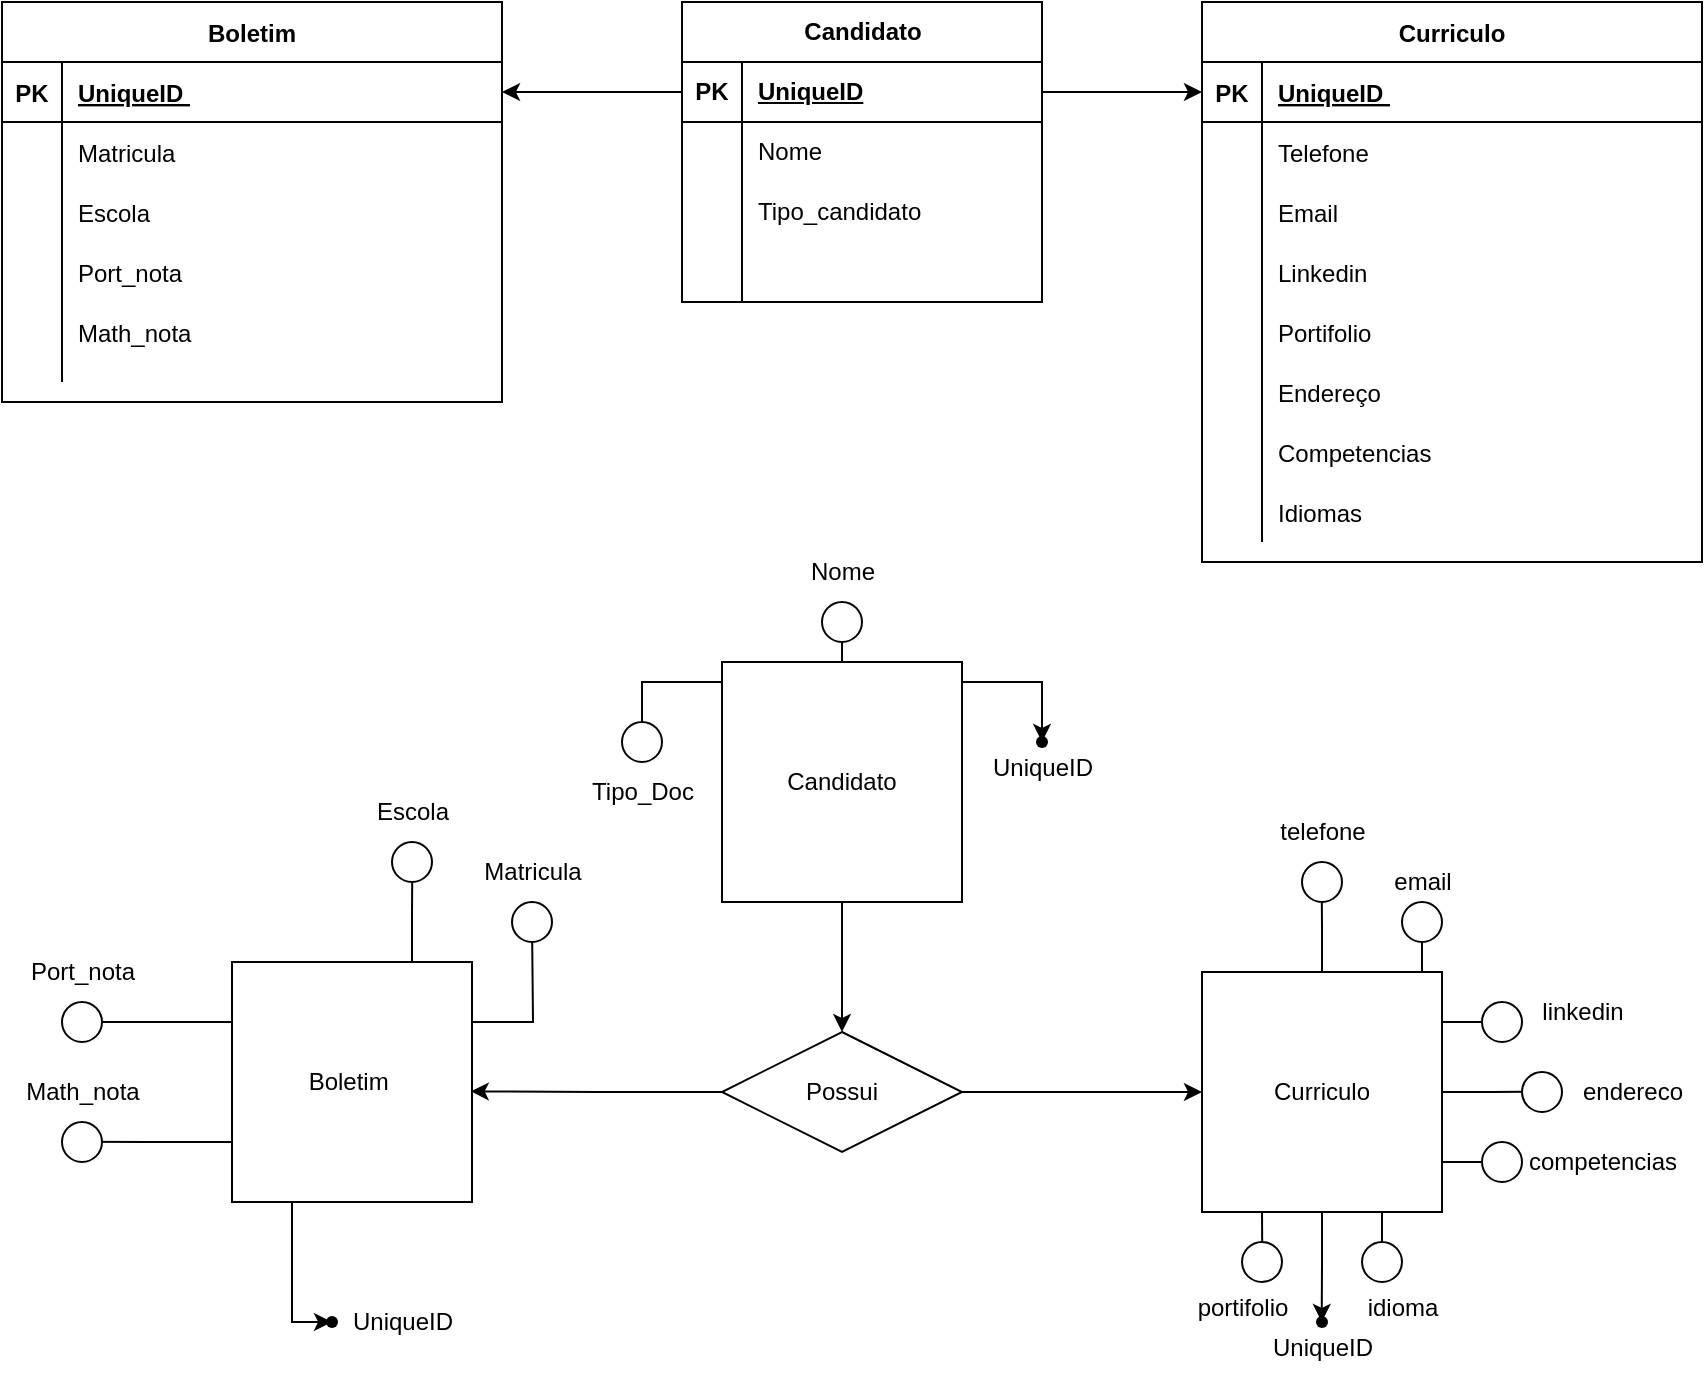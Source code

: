 <mxfile version="24.7.17">
  <diagram id="R2lEEEUBdFMjLlhIrx00" name="Page-1">
    <mxGraphModel dx="1687" dy="2008" grid="1" gridSize="10" guides="1" tooltips="1" connect="1" arrows="1" fold="1" page="1" pageScale="1" pageWidth="850" pageHeight="1100" math="0" shadow="0" extFonts="Permanent Marker^https://fonts.googleapis.com/css?family=Permanent+Marker">
      <root>
        <mxCell id="0" />
        <mxCell id="1" parent="0" />
        <mxCell id="dqNK5a16Y8VLrEaWrUWn-21" style="edgeStyle=orthogonalEdgeStyle;rounded=0;orthogonalLoop=1;jettySize=auto;html=1;exitX=0.25;exitY=1;exitDx=0;exitDy=0;" parent="1" source="dqNK5a16Y8VLrEaWrUWn-1" edge="1">
          <mxGeometry relative="1" as="geometry">
            <mxPoint x="165" y="640" as="targetPoint" />
            <Array as="points">
              <mxPoint x="145" y="640" />
            </Array>
          </mxGeometry>
        </mxCell>
        <mxCell id="dqNK5a16Y8VLrEaWrUWn-73" style="edgeStyle=orthogonalEdgeStyle;rounded=0;orthogonalLoop=1;jettySize=auto;html=1;exitX=0.75;exitY=0;exitDx=0;exitDy=0;" parent="1" source="dqNK5a16Y8VLrEaWrUWn-1" edge="1">
          <mxGeometry relative="1" as="geometry">
            <mxPoint x="205.167" y="410" as="targetPoint" />
          </mxGeometry>
        </mxCell>
        <mxCell id="dqNK5a16Y8VLrEaWrUWn-76" style="edgeStyle=orthogonalEdgeStyle;rounded=0;orthogonalLoop=1;jettySize=auto;html=1;exitX=1;exitY=0.25;exitDx=0;exitDy=0;" parent="1" source="dqNK5a16Y8VLrEaWrUWn-1" edge="1">
          <mxGeometry relative="1" as="geometry">
            <mxPoint x="265" y="440" as="targetPoint" />
          </mxGeometry>
        </mxCell>
        <mxCell id="zaPjLl4jsTZHQY9-oWPF-1" style="edgeStyle=orthogonalEdgeStyle;rounded=0;orthogonalLoop=1;jettySize=auto;html=1;exitX=0;exitY=0.25;exitDx=0;exitDy=0;" parent="1" source="dqNK5a16Y8VLrEaWrUWn-1" edge="1">
          <mxGeometry relative="1" as="geometry">
            <mxPoint x="40" y="490" as="targetPoint" />
          </mxGeometry>
        </mxCell>
        <mxCell id="zaPjLl4jsTZHQY9-oWPF-10" style="edgeStyle=orthogonalEdgeStyle;rounded=0;orthogonalLoop=1;jettySize=auto;html=1;exitX=0;exitY=0.75;exitDx=0;exitDy=0;" parent="1" source="dqNK5a16Y8VLrEaWrUWn-1" edge="1">
          <mxGeometry relative="1" as="geometry">
            <mxPoint x="30" y="549.857" as="targetPoint" />
          </mxGeometry>
        </mxCell>
        <mxCell id="dqNK5a16Y8VLrEaWrUWn-1" value="Boletim&amp;nbsp;" style="whiteSpace=wrap;html=1;aspect=fixed;" parent="1" vertex="1">
          <mxGeometry x="115" y="460" width="120" height="120" as="geometry" />
        </mxCell>
        <mxCell id="dqNK5a16Y8VLrEaWrUWn-22" value="" style="shape=waypoint;sketch=0;fillStyle=solid;size=6;pointerEvents=1;points=[];fillColor=none;resizable=0;rotatable=0;perimeter=centerPerimeter;snapToPoint=1;" parent="1" vertex="1">
          <mxGeometry x="155" y="630" width="20" height="20" as="geometry" />
        </mxCell>
        <mxCell id="dqNK5a16Y8VLrEaWrUWn-23" value="UniqueID" style="text;html=1;align=center;verticalAlign=middle;resizable=0;points=[];autosize=1;strokeColor=none;fillColor=none;" parent="1" vertex="1">
          <mxGeometry x="165" y="625" width="70" height="30" as="geometry" />
        </mxCell>
        <mxCell id="dqNK5a16Y8VLrEaWrUWn-74" value="" style="ellipse;whiteSpace=wrap;html=1;aspect=fixed;" parent="1" vertex="1">
          <mxGeometry x="195" y="400" width="20" height="20" as="geometry" />
        </mxCell>
        <mxCell id="dqNK5a16Y8VLrEaWrUWn-75" value="Escola" style="text;html=1;align=center;verticalAlign=middle;resizable=0;points=[];autosize=1;strokeColor=none;fillColor=none;" parent="1" vertex="1">
          <mxGeometry x="175" y="370" width="60" height="30" as="geometry" />
        </mxCell>
        <mxCell id="dqNK5a16Y8VLrEaWrUWn-77" value="" style="ellipse;whiteSpace=wrap;html=1;aspect=fixed;" parent="1" vertex="1">
          <mxGeometry x="255" y="430" width="20" height="20" as="geometry" />
        </mxCell>
        <mxCell id="dqNK5a16Y8VLrEaWrUWn-84" value="Matricula" style="text;html=1;align=center;verticalAlign=middle;resizable=0;points=[];autosize=1;strokeColor=none;fillColor=none;" parent="1" vertex="1">
          <mxGeometry x="230" y="400" width="70" height="30" as="geometry" />
        </mxCell>
        <mxCell id="zaPjLl4jsTZHQY9-oWPF-2" value="" style="ellipse;whiteSpace=wrap;html=1;aspect=fixed;" parent="1" vertex="1">
          <mxGeometry x="30" y="480" width="20" height="20" as="geometry" />
        </mxCell>
        <mxCell id="zaPjLl4jsTZHQY9-oWPF-11" value="" style="ellipse;whiteSpace=wrap;html=1;aspect=fixed;" parent="1" vertex="1">
          <mxGeometry x="30" y="540" width="20" height="20" as="geometry" />
        </mxCell>
        <mxCell id="zaPjLl4jsTZHQY9-oWPF-13" value="Port_nota" style="text;html=1;align=center;verticalAlign=middle;resizable=0;points=[];autosize=1;strokeColor=none;fillColor=none;" parent="1" vertex="1">
          <mxGeometry y="450" width="80" height="30" as="geometry" />
        </mxCell>
        <mxCell id="zaPjLl4jsTZHQY9-oWPF-14" value="Math_nota" style="text;html=1;align=center;verticalAlign=middle;resizable=0;points=[];autosize=1;strokeColor=none;fillColor=none;" parent="1" vertex="1">
          <mxGeometry y="510" width="80" height="30" as="geometry" />
        </mxCell>
        <mxCell id="zaPjLl4jsTZHQY9-oWPF-19" value="" style="group" parent="1" vertex="1" connectable="0">
          <mxGeometry y="-20" width="250" height="230" as="geometry" />
        </mxCell>
        <mxCell id="C-vyLk0tnHw3VtMMgP7b-23" value="Boletim" style="shape=table;startSize=30;container=1;collapsible=1;childLayout=tableLayout;fixedRows=1;rowLines=0;fontStyle=1;align=center;resizeLast=1;" parent="zaPjLl4jsTZHQY9-oWPF-19" vertex="1">
          <mxGeometry width="250" height="200" as="geometry" />
        </mxCell>
        <mxCell id="C-vyLk0tnHw3VtMMgP7b-24" value="" style="shape=partialRectangle;collapsible=0;dropTarget=0;pointerEvents=0;fillColor=none;points=[[0,0.5],[1,0.5]];portConstraint=eastwest;top=0;left=0;right=0;bottom=1;" parent="C-vyLk0tnHw3VtMMgP7b-23" vertex="1">
          <mxGeometry y="30" width="250" height="30" as="geometry" />
        </mxCell>
        <mxCell id="C-vyLk0tnHw3VtMMgP7b-25" value="PK" style="shape=partialRectangle;overflow=hidden;connectable=0;fillColor=none;top=0;left=0;bottom=0;right=0;fontStyle=1;" parent="C-vyLk0tnHw3VtMMgP7b-24" vertex="1">
          <mxGeometry width="30" height="30" as="geometry">
            <mxRectangle width="30" height="30" as="alternateBounds" />
          </mxGeometry>
        </mxCell>
        <mxCell id="C-vyLk0tnHw3VtMMgP7b-26" value="UniqueID " style="shape=partialRectangle;overflow=hidden;connectable=0;fillColor=none;top=0;left=0;bottom=0;right=0;align=left;spacingLeft=6;fontStyle=5;" parent="C-vyLk0tnHw3VtMMgP7b-24" vertex="1">
          <mxGeometry x="30" width="220" height="30" as="geometry">
            <mxRectangle width="220" height="30" as="alternateBounds" />
          </mxGeometry>
        </mxCell>
        <mxCell id="C-vyLk0tnHw3VtMMgP7b-27" value="" style="shape=partialRectangle;collapsible=0;dropTarget=0;pointerEvents=0;fillColor=none;points=[[0,0.5],[1,0.5]];portConstraint=eastwest;top=0;left=0;right=0;bottom=0;" parent="C-vyLk0tnHw3VtMMgP7b-23" vertex="1">
          <mxGeometry y="60" width="250" height="30" as="geometry" />
        </mxCell>
        <mxCell id="C-vyLk0tnHw3VtMMgP7b-28" value="" style="shape=partialRectangle;overflow=hidden;connectable=0;fillColor=none;top=0;left=0;bottom=0;right=0;" parent="C-vyLk0tnHw3VtMMgP7b-27" vertex="1">
          <mxGeometry width="30" height="30" as="geometry">
            <mxRectangle width="30" height="30" as="alternateBounds" />
          </mxGeometry>
        </mxCell>
        <mxCell id="C-vyLk0tnHw3VtMMgP7b-29" value="" style="shape=partialRectangle;overflow=hidden;connectable=0;fillColor=none;top=0;left=0;bottom=0;right=0;align=left;spacingLeft=6;" parent="C-vyLk0tnHw3VtMMgP7b-27" vertex="1">
          <mxGeometry x="30" width="220" height="30" as="geometry">
            <mxRectangle width="220" height="30" as="alternateBounds" />
          </mxGeometry>
        </mxCell>
        <mxCell id="dqNK5a16Y8VLrEaWrUWn-65" value="Matricula " style="shape=partialRectangle;overflow=hidden;connectable=0;fillColor=none;top=0;left=0;bottom=0;right=0;align=left;spacingLeft=6;" parent="zaPjLl4jsTZHQY9-oWPF-19" vertex="1">
          <mxGeometry x="30" y="60" width="220" height="30" as="geometry">
            <mxRectangle width="220" height="30" as="alternateBounds" />
          </mxGeometry>
        </mxCell>
        <mxCell id="dqNK5a16Y8VLrEaWrUWn-67" value="Escola " style="shape=partialRectangle;overflow=hidden;connectable=0;fillColor=none;top=0;left=0;bottom=0;right=0;align=left;spacingLeft=6;" parent="zaPjLl4jsTZHQY9-oWPF-19" vertex="1">
          <mxGeometry x="30" y="90" width="220" height="30" as="geometry">
            <mxRectangle width="220" height="30" as="alternateBounds" />
          </mxGeometry>
        </mxCell>
        <mxCell id="dqNK5a16Y8VLrEaWrUWn-70" value="" style="endArrow=none;html=1;rounded=0;entryX=0.121;entryY=1.031;entryDx=0;entryDy=0;entryPerimeter=0;" parent="zaPjLl4jsTZHQY9-oWPF-19" edge="1">
          <mxGeometry width="50" height="50" relative="1" as="geometry">
            <mxPoint x="30" y="190" as="sourcePoint" />
            <mxPoint x="30" y="90.0" as="targetPoint" />
          </mxGeometry>
        </mxCell>
        <mxCell id="zaPjLl4jsTZHQY9-oWPF-17" value="Port_nota" style="shape=partialRectangle;overflow=hidden;connectable=0;fillColor=none;top=0;left=0;bottom=0;right=0;align=left;spacingLeft=6;" parent="zaPjLl4jsTZHQY9-oWPF-19" vertex="1">
          <mxGeometry x="30" y="120" width="220" height="30" as="geometry">
            <mxRectangle width="220" height="30" as="alternateBounds" />
          </mxGeometry>
        </mxCell>
        <mxCell id="zaPjLl4jsTZHQY9-oWPF-18" value="Math_nota" style="shape=partialRectangle;overflow=hidden;connectable=0;fillColor=none;top=0;left=0;bottom=0;right=0;align=left;spacingLeft=6;" parent="zaPjLl4jsTZHQY9-oWPF-19" vertex="1">
          <mxGeometry x="30" y="150" width="220" height="30" as="geometry">
            <mxRectangle width="220" height="30" as="alternateBounds" />
          </mxGeometry>
        </mxCell>
        <mxCell id="zaPjLl4jsTZHQY9-oWPF-55" style="edgeStyle=orthogonalEdgeStyle;rounded=0;orthogonalLoop=1;jettySize=auto;html=1;exitX=0;exitY=0.5;exitDx=0;exitDy=0;entryX=1;entryY=0.5;entryDx=0;entryDy=0;" parent="1" source="zaPjLl4jsTZHQY9-oWPF-43" target="C-vyLk0tnHw3VtMMgP7b-24" edge="1">
          <mxGeometry relative="1" as="geometry" />
        </mxCell>
        <mxCell id="zaPjLl4jsTZHQY9-oWPF-56" style="edgeStyle=orthogonalEdgeStyle;rounded=0;orthogonalLoop=1;jettySize=auto;html=1;exitX=1;exitY=0.5;exitDx=0;exitDy=0;entryX=0;entryY=0.5;entryDx=0;entryDy=0;" parent="1" source="zaPjLl4jsTZHQY9-oWPF-43" target="zaPjLl4jsTZHQY9-oWPF-22" edge="1">
          <mxGeometry relative="1" as="geometry" />
        </mxCell>
        <mxCell id="zaPjLl4jsTZHQY9-oWPF-64" style="edgeStyle=orthogonalEdgeStyle;rounded=0;orthogonalLoop=1;jettySize=auto;html=1;exitX=1;exitY=0.5;exitDx=0;exitDy=0;entryX=0;entryY=0.5;entryDx=0;entryDy=0;" parent="1" source="zaPjLl4jsTZHQY9-oWPF-57" target="zaPjLl4jsTZHQY9-oWPF-61" edge="1">
          <mxGeometry relative="1" as="geometry" />
        </mxCell>
        <mxCell id="zaPjLl4jsTZHQY9-oWPF-57" value="Possui" style="shape=rhombus;perimeter=rhombusPerimeter;whiteSpace=wrap;html=1;align=center;" parent="1" vertex="1">
          <mxGeometry x="360" y="495" width="120" height="60" as="geometry" />
        </mxCell>
        <mxCell id="zaPjLl4jsTZHQY9-oWPF-62" style="edgeStyle=orthogonalEdgeStyle;rounded=0;orthogonalLoop=1;jettySize=auto;html=1;exitX=0.5;exitY=1;exitDx=0;exitDy=0;entryX=0.5;entryY=0;entryDx=0;entryDy=0;" parent="1" source="zaPjLl4jsTZHQY9-oWPF-60" target="zaPjLl4jsTZHQY9-oWPF-57" edge="1">
          <mxGeometry relative="1" as="geometry" />
        </mxCell>
        <mxCell id="zaPjLl4jsTZHQY9-oWPF-65" style="edgeStyle=orthogonalEdgeStyle;rounded=0;orthogonalLoop=1;jettySize=auto;html=1;exitX=1;exitY=0.25;exitDx=0;exitDy=0;" parent="1" edge="1">
          <mxGeometry relative="1" as="geometry">
            <mxPoint x="520" y="350" as="targetPoint" />
            <mxPoint x="470" y="320" as="sourcePoint" />
            <Array as="points">
              <mxPoint x="520" y="320" />
              <mxPoint x="520" y="350" />
            </Array>
          </mxGeometry>
        </mxCell>
        <mxCell id="zaPjLl4jsTZHQY9-oWPF-66" style="edgeStyle=orthogonalEdgeStyle;rounded=0;orthogonalLoop=1;jettySize=auto;html=1;exitX=0;exitY=0.25;exitDx=0;exitDy=0;" parent="1" source="zaPjLl4jsTZHQY9-oWPF-60" edge="1">
          <mxGeometry relative="1" as="geometry">
            <mxPoint x="320" y="350" as="targetPoint" />
            <Array as="points">
              <mxPoint x="320" y="320" />
            </Array>
          </mxGeometry>
        </mxCell>
        <mxCell id="mfPcfbEMldCuhAB-tBuz-3" style="edgeStyle=orthogonalEdgeStyle;rounded=0;orthogonalLoop=1;jettySize=auto;html=1;exitX=0.5;exitY=0;exitDx=0;exitDy=0;" edge="1" parent="1" source="zaPjLl4jsTZHQY9-oWPF-60">
          <mxGeometry relative="1" as="geometry">
            <mxPoint x="420" y="290" as="targetPoint" />
          </mxGeometry>
        </mxCell>
        <mxCell id="zaPjLl4jsTZHQY9-oWPF-60" value="Candidato" style="whiteSpace=wrap;html=1;aspect=fixed;" parent="1" vertex="1">
          <mxGeometry x="360" y="310" width="120" height="120" as="geometry" />
        </mxCell>
        <mxCell id="zaPjLl4jsTZHQY9-oWPF-71" style="edgeStyle=orthogonalEdgeStyle;rounded=0;orthogonalLoop=1;jettySize=auto;html=1;exitX=0.25;exitY=0;exitDx=0;exitDy=0;" parent="1" source="zaPjLl4jsTZHQY9-oWPF-61" edge="1">
          <mxGeometry relative="1" as="geometry">
            <mxPoint x="630.152" y="464.727" as="targetPoint" />
          </mxGeometry>
        </mxCell>
        <mxCell id="zaPjLl4jsTZHQY9-oWPF-78" style="edgeStyle=orthogonalEdgeStyle;rounded=0;orthogonalLoop=1;jettySize=auto;html=1;exitX=0.5;exitY=0;exitDx=0;exitDy=0;" parent="1" source="zaPjLl4jsTZHQY9-oWPF-61" edge="1">
          <mxGeometry relative="1" as="geometry">
            <mxPoint x="659.848" y="420" as="targetPoint" />
          </mxGeometry>
        </mxCell>
        <mxCell id="zaPjLl4jsTZHQY9-oWPF-79" style="edgeStyle=orthogonalEdgeStyle;rounded=0;orthogonalLoop=1;jettySize=auto;html=1;exitX=0.75;exitY=0;exitDx=0;exitDy=0;" parent="1" source="zaPjLl4jsTZHQY9-oWPF-61" edge="1">
          <mxGeometry relative="1" as="geometry">
            <mxPoint x="710" y="440" as="targetPoint" />
            <Array as="points">
              <mxPoint x="710" y="465" />
              <mxPoint x="710" y="440" />
            </Array>
          </mxGeometry>
        </mxCell>
        <mxCell id="zaPjLl4jsTZHQY9-oWPF-80" style="edgeStyle=orthogonalEdgeStyle;rounded=0;orthogonalLoop=1;jettySize=auto;html=1;exitX=1;exitY=0.25;exitDx=0;exitDy=0;" parent="1" source="zaPjLl4jsTZHQY9-oWPF-61" edge="1">
          <mxGeometry relative="1" as="geometry">
            <mxPoint x="750" y="490" as="targetPoint" />
            <Array as="points">
              <mxPoint x="720" y="490" />
              <mxPoint x="750" y="490" />
            </Array>
          </mxGeometry>
        </mxCell>
        <mxCell id="zaPjLl4jsTZHQY9-oWPF-81" style="edgeStyle=orthogonalEdgeStyle;rounded=0;orthogonalLoop=1;jettySize=auto;html=1;exitX=1;exitY=0.5;exitDx=0;exitDy=0;" parent="1" source="zaPjLl4jsTZHQY9-oWPF-61" edge="1">
          <mxGeometry relative="1" as="geometry">
            <mxPoint x="770" y="524.727" as="targetPoint" />
          </mxGeometry>
        </mxCell>
        <mxCell id="zaPjLl4jsTZHQY9-oWPF-82" style="edgeStyle=orthogonalEdgeStyle;rounded=0;orthogonalLoop=1;jettySize=auto;html=1;exitX=1;exitY=0.75;exitDx=0;exitDy=0;" parent="1" source="zaPjLl4jsTZHQY9-oWPF-61" edge="1">
          <mxGeometry relative="1" as="geometry">
            <mxPoint x="750" y="560" as="targetPoint" />
            <Array as="points">
              <mxPoint x="720" y="560" />
              <mxPoint x="750" y="560" />
            </Array>
          </mxGeometry>
        </mxCell>
        <mxCell id="zaPjLl4jsTZHQY9-oWPF-83" style="edgeStyle=orthogonalEdgeStyle;rounded=0;orthogonalLoop=1;jettySize=auto;html=1;exitX=0.75;exitY=1;exitDx=0;exitDy=0;" parent="1" source="zaPjLl4jsTZHQY9-oWPF-61" edge="1">
          <mxGeometry relative="1" as="geometry">
            <mxPoint x="690" y="610" as="targetPoint" />
          </mxGeometry>
        </mxCell>
        <mxCell id="zaPjLl4jsTZHQY9-oWPF-84" style="edgeStyle=orthogonalEdgeStyle;rounded=0;orthogonalLoop=1;jettySize=auto;html=1;exitX=0.5;exitY=1;exitDx=0;exitDy=0;" parent="1" source="zaPjLl4jsTZHQY9-oWPF-61" edge="1">
          <mxGeometry relative="1" as="geometry">
            <mxPoint x="659.848" y="640" as="targetPoint" />
          </mxGeometry>
        </mxCell>
        <mxCell id="zaPjLl4jsTZHQY9-oWPF-85" style="edgeStyle=orthogonalEdgeStyle;rounded=0;orthogonalLoop=1;jettySize=auto;html=1;exitX=0.25;exitY=1;exitDx=0;exitDy=0;" parent="1" source="zaPjLl4jsTZHQY9-oWPF-61" edge="1">
          <mxGeometry relative="1" as="geometry">
            <mxPoint x="630.152" y="610" as="targetPoint" />
          </mxGeometry>
        </mxCell>
        <mxCell id="zaPjLl4jsTZHQY9-oWPF-61" value="Curriculo" style="whiteSpace=wrap;html=1;aspect=fixed;" parent="1" vertex="1">
          <mxGeometry x="600" y="465" width="120" height="120" as="geometry" />
        </mxCell>
        <mxCell id="zaPjLl4jsTZHQY9-oWPF-21" value="Curriculo" style="shape=table;startSize=30;container=1;collapsible=1;childLayout=tableLayout;fixedRows=1;rowLines=0;fontStyle=1;align=center;resizeLast=1;" parent="1" vertex="1">
          <mxGeometry x="600" y="-20" width="250" height="280" as="geometry" />
        </mxCell>
        <mxCell id="zaPjLl4jsTZHQY9-oWPF-22" value="" style="shape=partialRectangle;collapsible=0;dropTarget=0;pointerEvents=0;fillColor=none;points=[[0,0.5],[1,0.5]];portConstraint=eastwest;top=0;left=0;right=0;bottom=1;" parent="zaPjLl4jsTZHQY9-oWPF-21" vertex="1">
          <mxGeometry y="30" width="250" height="30" as="geometry" />
        </mxCell>
        <mxCell id="zaPjLl4jsTZHQY9-oWPF-23" value="PK" style="shape=partialRectangle;overflow=hidden;connectable=0;fillColor=none;top=0;left=0;bottom=0;right=0;fontStyle=1;" parent="zaPjLl4jsTZHQY9-oWPF-22" vertex="1">
          <mxGeometry width="30" height="30" as="geometry">
            <mxRectangle width="30" height="30" as="alternateBounds" />
          </mxGeometry>
        </mxCell>
        <mxCell id="zaPjLl4jsTZHQY9-oWPF-24" value="UniqueID " style="shape=partialRectangle;overflow=hidden;connectable=0;fillColor=none;top=0;left=0;bottom=0;right=0;align=left;spacingLeft=6;fontStyle=5;" parent="zaPjLl4jsTZHQY9-oWPF-22" vertex="1">
          <mxGeometry x="30" width="220" height="30" as="geometry">
            <mxRectangle width="220" height="30" as="alternateBounds" />
          </mxGeometry>
        </mxCell>
        <mxCell id="zaPjLl4jsTZHQY9-oWPF-25" value="" style="shape=partialRectangle;collapsible=0;dropTarget=0;pointerEvents=0;fillColor=none;points=[[0,0.5],[1,0.5]];portConstraint=eastwest;top=0;left=0;right=0;bottom=0;" parent="zaPjLl4jsTZHQY9-oWPF-21" vertex="1">
          <mxGeometry y="60" width="250" height="30" as="geometry" />
        </mxCell>
        <mxCell id="zaPjLl4jsTZHQY9-oWPF-26" value="" style="shape=partialRectangle;overflow=hidden;connectable=0;fillColor=none;top=0;left=0;bottom=0;right=0;" parent="zaPjLl4jsTZHQY9-oWPF-25" vertex="1">
          <mxGeometry width="30" height="30" as="geometry">
            <mxRectangle width="30" height="30" as="alternateBounds" />
          </mxGeometry>
        </mxCell>
        <mxCell id="zaPjLl4jsTZHQY9-oWPF-27" value="" style="shape=partialRectangle;overflow=hidden;connectable=0;fillColor=none;top=0;left=0;bottom=0;right=0;align=left;spacingLeft=6;" parent="zaPjLl4jsTZHQY9-oWPF-25" vertex="1">
          <mxGeometry x="30" width="220" height="30" as="geometry">
            <mxRectangle width="220" height="30" as="alternateBounds" />
          </mxGeometry>
        </mxCell>
        <mxCell id="zaPjLl4jsTZHQY9-oWPF-28" value="Telefone" style="shape=partialRectangle;overflow=hidden;connectable=0;fillColor=none;top=0;left=0;bottom=0;right=0;align=left;spacingLeft=6;" parent="1" vertex="1">
          <mxGeometry x="630" y="40" width="220" height="30" as="geometry">
            <mxRectangle width="220" height="30" as="alternateBounds" />
          </mxGeometry>
        </mxCell>
        <mxCell id="zaPjLl4jsTZHQY9-oWPF-29" value="Email" style="shape=partialRectangle;overflow=hidden;connectable=0;fillColor=none;top=0;left=0;bottom=0;right=0;align=left;spacingLeft=6;" parent="1" vertex="1">
          <mxGeometry x="630" y="70" width="220" height="30" as="geometry">
            <mxRectangle width="220" height="30" as="alternateBounds" />
          </mxGeometry>
        </mxCell>
        <mxCell id="zaPjLl4jsTZHQY9-oWPF-30" value="" style="endArrow=none;html=1;rounded=0;entryX=0.121;entryY=1.031;entryDx=0;entryDy=0;entryPerimeter=0;" parent="1" edge="1">
          <mxGeometry width="50" height="50" relative="1" as="geometry">
            <mxPoint x="630" y="250" as="sourcePoint" />
            <mxPoint x="630" y="70.0" as="targetPoint" />
          </mxGeometry>
        </mxCell>
        <mxCell id="zaPjLl4jsTZHQY9-oWPF-31" value="Linkedin" style="shape=partialRectangle;overflow=hidden;connectable=0;fillColor=none;top=0;left=0;bottom=0;right=0;align=left;spacingLeft=6;" parent="1" vertex="1">
          <mxGeometry x="630" y="100" width="220" height="30" as="geometry">
            <mxRectangle width="220" height="30" as="alternateBounds" />
          </mxGeometry>
        </mxCell>
        <mxCell id="zaPjLl4jsTZHQY9-oWPF-32" value="Portifolio" style="shape=partialRectangle;overflow=hidden;connectable=0;fillColor=none;top=0;left=0;bottom=0;right=0;align=left;spacingLeft=6;" parent="1" vertex="1">
          <mxGeometry x="630" y="130" width="220" height="30" as="geometry">
            <mxRectangle width="220" height="30" as="alternateBounds" />
          </mxGeometry>
        </mxCell>
        <mxCell id="zaPjLl4jsTZHQY9-oWPF-34" value="Endereço" style="shape=partialRectangle;overflow=hidden;connectable=0;fillColor=none;top=0;left=0;bottom=0;right=0;align=left;spacingLeft=6;" parent="1" vertex="1">
          <mxGeometry x="630" y="160" width="220" height="30" as="geometry">
            <mxRectangle width="220" height="30" as="alternateBounds" />
          </mxGeometry>
        </mxCell>
        <mxCell id="zaPjLl4jsTZHQY9-oWPF-39" value="Competencias " style="shape=partialRectangle;overflow=hidden;connectable=0;fillColor=none;top=0;left=0;bottom=0;right=0;align=left;spacingLeft=6;" parent="1" vertex="1">
          <mxGeometry x="630" y="190" width="220" height="30" as="geometry">
            <mxRectangle width="220" height="30" as="alternateBounds" />
          </mxGeometry>
        </mxCell>
        <mxCell id="zaPjLl4jsTZHQY9-oWPF-40" value="Idiomas" style="shape=partialRectangle;overflow=hidden;connectable=0;fillColor=none;top=0;left=0;bottom=0;right=0;align=left;spacingLeft=6;" parent="1" vertex="1">
          <mxGeometry x="630" y="220" width="220" height="30" as="geometry">
            <mxRectangle width="220" height="30" as="alternateBounds" />
          </mxGeometry>
        </mxCell>
        <mxCell id="zaPjLl4jsTZHQY9-oWPF-63" style="edgeStyle=orthogonalEdgeStyle;rounded=0;orthogonalLoop=1;jettySize=auto;html=1;exitX=0;exitY=0.5;exitDx=0;exitDy=0;entryX=0.995;entryY=0.539;entryDx=0;entryDy=0;entryPerimeter=0;" parent="1" source="zaPjLl4jsTZHQY9-oWPF-57" target="dqNK5a16Y8VLrEaWrUWn-1" edge="1">
          <mxGeometry relative="1" as="geometry">
            <mxPoint x="240" y="525" as="targetPoint" />
          </mxGeometry>
        </mxCell>
        <mxCell id="zaPjLl4jsTZHQY9-oWPF-67" value="" style="ellipse;whiteSpace=wrap;html=1;aspect=fixed;" parent="1" vertex="1">
          <mxGeometry x="310" y="340" width="20" height="20" as="geometry" />
        </mxCell>
        <mxCell id="zaPjLl4jsTZHQY9-oWPF-68" value="" style="shape=waypoint;sketch=0;size=6;pointerEvents=1;points=[];fillColor=none;resizable=0;rotatable=0;perimeter=centerPerimeter;snapToPoint=1;" parent="1" vertex="1">
          <mxGeometry x="510" y="340" width="20" height="20" as="geometry" />
        </mxCell>
        <mxCell id="zaPjLl4jsTZHQY9-oWPF-69" value="UniqueID" style="text;html=1;align=center;verticalAlign=middle;resizable=0;points=[];autosize=1;strokeColor=none;fillColor=none;" parent="1" vertex="1">
          <mxGeometry x="485" y="348" width="70" height="30" as="geometry" />
        </mxCell>
        <mxCell id="zaPjLl4jsTZHQY9-oWPF-70" value="Tipo_Doc" style="text;html=1;align=center;verticalAlign=middle;resizable=0;points=[];autosize=1;strokeColor=none;fillColor=none;" parent="1" vertex="1">
          <mxGeometry x="285" y="360" width="70" height="30" as="geometry" />
        </mxCell>
        <mxCell id="zaPjLl4jsTZHQY9-oWPF-87" value="" style="ellipse;whiteSpace=wrap;html=1;aspect=fixed;" parent="1" vertex="1">
          <mxGeometry x="620" y="600" width="20" height="20" as="geometry" />
        </mxCell>
        <mxCell id="zaPjLl4jsTZHQY9-oWPF-88" value="" style="ellipse;whiteSpace=wrap;html=1;aspect=fixed;" parent="1" vertex="1">
          <mxGeometry x="680" y="600" width="20" height="20" as="geometry" />
        </mxCell>
        <mxCell id="zaPjLl4jsTZHQY9-oWPF-89" value="" style="ellipse;whiteSpace=wrap;html=1;aspect=fixed;" parent="1" vertex="1">
          <mxGeometry x="760" y="515" width="20" height="20" as="geometry" />
        </mxCell>
        <mxCell id="zaPjLl4jsTZHQY9-oWPF-90" value="" style="ellipse;whiteSpace=wrap;html=1;aspect=fixed;" parent="1" vertex="1">
          <mxGeometry x="740" y="550" width="20" height="20" as="geometry" />
        </mxCell>
        <mxCell id="zaPjLl4jsTZHQY9-oWPF-91" value="" style="ellipse;whiteSpace=wrap;html=1;aspect=fixed;" parent="1" vertex="1">
          <mxGeometry x="740" y="480" width="20" height="20" as="geometry" />
        </mxCell>
        <mxCell id="zaPjLl4jsTZHQY9-oWPF-92" value="" style="ellipse;whiteSpace=wrap;html=1;aspect=fixed;" parent="1" vertex="1">
          <mxGeometry x="650" y="410" width="20" height="20" as="geometry" />
        </mxCell>
        <mxCell id="zaPjLl4jsTZHQY9-oWPF-93" value="" style="ellipse;whiteSpace=wrap;html=1;aspect=fixed;" parent="1" vertex="1">
          <mxGeometry x="700" y="430" width="20" height="20" as="geometry" />
        </mxCell>
        <mxCell id="zaPjLl4jsTZHQY9-oWPF-103" value="" style="shape=waypoint;sketch=0;size=6;pointerEvents=1;points=[];fillColor=none;resizable=0;rotatable=0;perimeter=centerPerimeter;snapToPoint=1;" parent="1" vertex="1">
          <mxGeometry x="650" y="630" width="20" height="20" as="geometry" />
        </mxCell>
        <mxCell id="zaPjLl4jsTZHQY9-oWPF-107" value="telefone" style="text;html=1;align=center;verticalAlign=middle;resizable=0;points=[];autosize=1;strokeColor=none;fillColor=none;" parent="1" vertex="1">
          <mxGeometry x="625" y="380" width="70" height="30" as="geometry" />
        </mxCell>
        <mxCell id="zaPjLl4jsTZHQY9-oWPF-108" value="email" style="text;html=1;align=center;verticalAlign=middle;resizable=0;points=[];autosize=1;strokeColor=none;fillColor=none;" parent="1" vertex="1">
          <mxGeometry x="685" y="405" width="50" height="30" as="geometry" />
        </mxCell>
        <mxCell id="zaPjLl4jsTZHQY9-oWPF-109" value="linkedin" style="text;html=1;align=center;verticalAlign=middle;resizable=0;points=[];autosize=1;strokeColor=none;fillColor=none;" parent="1" vertex="1">
          <mxGeometry x="760" y="470" width="60" height="30" as="geometry" />
        </mxCell>
        <mxCell id="zaPjLl4jsTZHQY9-oWPF-110" value="endereco" style="text;html=1;align=center;verticalAlign=middle;resizable=0;points=[];autosize=1;strokeColor=none;fillColor=none;" parent="1" vertex="1">
          <mxGeometry x="780" y="510" width="70" height="30" as="geometry" />
        </mxCell>
        <mxCell id="zaPjLl4jsTZHQY9-oWPF-111" value="portifolio" style="text;html=1;align=center;verticalAlign=middle;resizable=0;points=[];autosize=1;strokeColor=none;fillColor=none;" parent="1" vertex="1">
          <mxGeometry x="585" y="618" width="70" height="30" as="geometry" />
        </mxCell>
        <mxCell id="zaPjLl4jsTZHQY9-oWPF-112" value="idioma" style="text;html=1;align=center;verticalAlign=middle;resizable=0;points=[];autosize=1;strokeColor=none;fillColor=none;" parent="1" vertex="1">
          <mxGeometry x="670" y="618" width="60" height="30" as="geometry" />
        </mxCell>
        <mxCell id="zaPjLl4jsTZHQY9-oWPF-113" value="competencias" style="text;html=1;align=center;verticalAlign=middle;resizable=0;points=[];autosize=1;strokeColor=none;fillColor=none;" parent="1" vertex="1">
          <mxGeometry x="750" y="545" width="100" height="30" as="geometry" />
        </mxCell>
        <mxCell id="zaPjLl4jsTZHQY9-oWPF-114" value="UniqueID" style="text;html=1;align=center;verticalAlign=middle;resizable=0;points=[];autosize=1;strokeColor=none;fillColor=none;" parent="1" vertex="1">
          <mxGeometry x="625" y="638" width="70" height="30" as="geometry" />
        </mxCell>
        <mxCell id="zaPjLl4jsTZHQY9-oWPF-42" value="Candidato" style="shape=table;startSize=30;container=1;collapsible=1;childLayout=tableLayout;fixedRows=1;rowLines=0;fontStyle=1;align=center;resizeLast=1;html=1;" parent="1" vertex="1">
          <mxGeometry x="340" y="-20" width="180" height="150" as="geometry" />
        </mxCell>
        <mxCell id="zaPjLl4jsTZHQY9-oWPF-43" value="" style="shape=tableRow;horizontal=0;startSize=0;swimlaneHead=0;swimlaneBody=0;fillColor=none;collapsible=0;dropTarget=0;points=[[0,0.5],[1,0.5]];portConstraint=eastwest;top=0;left=0;right=0;bottom=1;" parent="zaPjLl4jsTZHQY9-oWPF-42" vertex="1">
          <mxGeometry y="30" width="180" height="30" as="geometry" />
        </mxCell>
        <mxCell id="zaPjLl4jsTZHQY9-oWPF-44" value="PK" style="shape=partialRectangle;connectable=0;fillColor=none;top=0;left=0;bottom=0;right=0;fontStyle=1;overflow=hidden;whiteSpace=wrap;html=1;" parent="zaPjLl4jsTZHQY9-oWPF-43" vertex="1">
          <mxGeometry width="30" height="30" as="geometry">
            <mxRectangle width="30" height="30" as="alternateBounds" />
          </mxGeometry>
        </mxCell>
        <mxCell id="zaPjLl4jsTZHQY9-oWPF-45" value="UniqueID" style="shape=partialRectangle;connectable=0;fillColor=none;top=0;left=0;bottom=0;right=0;align=left;spacingLeft=6;fontStyle=5;overflow=hidden;whiteSpace=wrap;html=1;" parent="zaPjLl4jsTZHQY9-oWPF-43" vertex="1">
          <mxGeometry x="30" width="150" height="30" as="geometry">
            <mxRectangle width="150" height="30" as="alternateBounds" />
          </mxGeometry>
        </mxCell>
        <mxCell id="zaPjLl4jsTZHQY9-oWPF-46" value="" style="shape=tableRow;horizontal=0;startSize=0;swimlaneHead=0;swimlaneBody=0;fillColor=none;collapsible=0;dropTarget=0;points=[[0,0.5],[1,0.5]];portConstraint=eastwest;top=0;left=0;right=0;bottom=0;" parent="zaPjLl4jsTZHQY9-oWPF-42" vertex="1">
          <mxGeometry y="60" width="180" height="30" as="geometry" />
        </mxCell>
        <mxCell id="zaPjLl4jsTZHQY9-oWPF-47" value="" style="shape=partialRectangle;connectable=0;fillColor=none;top=0;left=0;bottom=0;right=0;editable=1;overflow=hidden;whiteSpace=wrap;html=1;" parent="zaPjLl4jsTZHQY9-oWPF-46" vertex="1">
          <mxGeometry width="30" height="30" as="geometry">
            <mxRectangle width="30" height="30" as="alternateBounds" />
          </mxGeometry>
        </mxCell>
        <mxCell id="zaPjLl4jsTZHQY9-oWPF-48" value="Nome" style="shape=partialRectangle;connectable=0;fillColor=none;top=0;left=0;bottom=0;right=0;align=left;spacingLeft=6;overflow=hidden;whiteSpace=wrap;html=1;" parent="zaPjLl4jsTZHQY9-oWPF-46" vertex="1">
          <mxGeometry x="30" width="150" height="30" as="geometry">
            <mxRectangle width="150" height="30" as="alternateBounds" />
          </mxGeometry>
        </mxCell>
        <mxCell id="zaPjLl4jsTZHQY9-oWPF-49" value="" style="shape=tableRow;horizontal=0;startSize=0;swimlaneHead=0;swimlaneBody=0;fillColor=none;collapsible=0;dropTarget=0;points=[[0,0.5],[1,0.5]];portConstraint=eastwest;top=0;left=0;right=0;bottom=0;" parent="zaPjLl4jsTZHQY9-oWPF-42" vertex="1">
          <mxGeometry y="90" width="180" height="30" as="geometry" />
        </mxCell>
        <mxCell id="zaPjLl4jsTZHQY9-oWPF-50" value="" style="shape=partialRectangle;connectable=0;fillColor=none;top=0;left=0;bottom=0;right=0;editable=1;overflow=hidden;whiteSpace=wrap;html=1;" parent="zaPjLl4jsTZHQY9-oWPF-49" vertex="1">
          <mxGeometry width="30" height="30" as="geometry">
            <mxRectangle width="30" height="30" as="alternateBounds" />
          </mxGeometry>
        </mxCell>
        <mxCell id="zaPjLl4jsTZHQY9-oWPF-51" value="Tipo_candidato" style="shape=partialRectangle;connectable=0;fillColor=none;top=0;left=0;bottom=0;right=0;align=left;spacingLeft=6;overflow=hidden;whiteSpace=wrap;html=1;" parent="zaPjLl4jsTZHQY9-oWPF-49" vertex="1">
          <mxGeometry x="30" width="150" height="30" as="geometry">
            <mxRectangle width="150" height="30" as="alternateBounds" />
          </mxGeometry>
        </mxCell>
        <mxCell id="zaPjLl4jsTZHQY9-oWPF-52" value="" style="shape=tableRow;horizontal=0;startSize=0;swimlaneHead=0;swimlaneBody=0;fillColor=none;collapsible=0;dropTarget=0;points=[[0,0.5],[1,0.5]];portConstraint=eastwest;top=0;left=0;right=0;bottom=0;" parent="zaPjLl4jsTZHQY9-oWPF-42" vertex="1">
          <mxGeometry y="120" width="180" height="30" as="geometry" />
        </mxCell>
        <mxCell id="zaPjLl4jsTZHQY9-oWPF-53" value="" style="shape=partialRectangle;connectable=0;fillColor=none;top=0;left=0;bottom=0;right=0;editable=1;overflow=hidden;whiteSpace=wrap;html=1;" parent="zaPjLl4jsTZHQY9-oWPF-52" vertex="1">
          <mxGeometry width="30" height="30" as="geometry">
            <mxRectangle width="30" height="30" as="alternateBounds" />
          </mxGeometry>
        </mxCell>
        <mxCell id="zaPjLl4jsTZHQY9-oWPF-54" value="" style="shape=partialRectangle;connectable=0;fillColor=none;top=0;left=0;bottom=0;right=0;align=left;spacingLeft=6;overflow=hidden;whiteSpace=wrap;html=1;" parent="zaPjLl4jsTZHQY9-oWPF-52" vertex="1">
          <mxGeometry x="30" width="150" height="30" as="geometry">
            <mxRectangle width="150" height="30" as="alternateBounds" />
          </mxGeometry>
        </mxCell>
        <mxCell id="mfPcfbEMldCuhAB-tBuz-4" value="" style="ellipse;whiteSpace=wrap;html=1;aspect=fixed;" vertex="1" parent="1">
          <mxGeometry x="410" y="280" width="20" height="20" as="geometry" />
        </mxCell>
        <mxCell id="mfPcfbEMldCuhAB-tBuz-5" value="Nome" style="text;html=1;align=center;verticalAlign=middle;resizable=0;points=[];autosize=1;strokeColor=none;fillColor=none;" vertex="1" parent="1">
          <mxGeometry x="390" y="250" width="60" height="30" as="geometry" />
        </mxCell>
      </root>
    </mxGraphModel>
  </diagram>
</mxfile>
